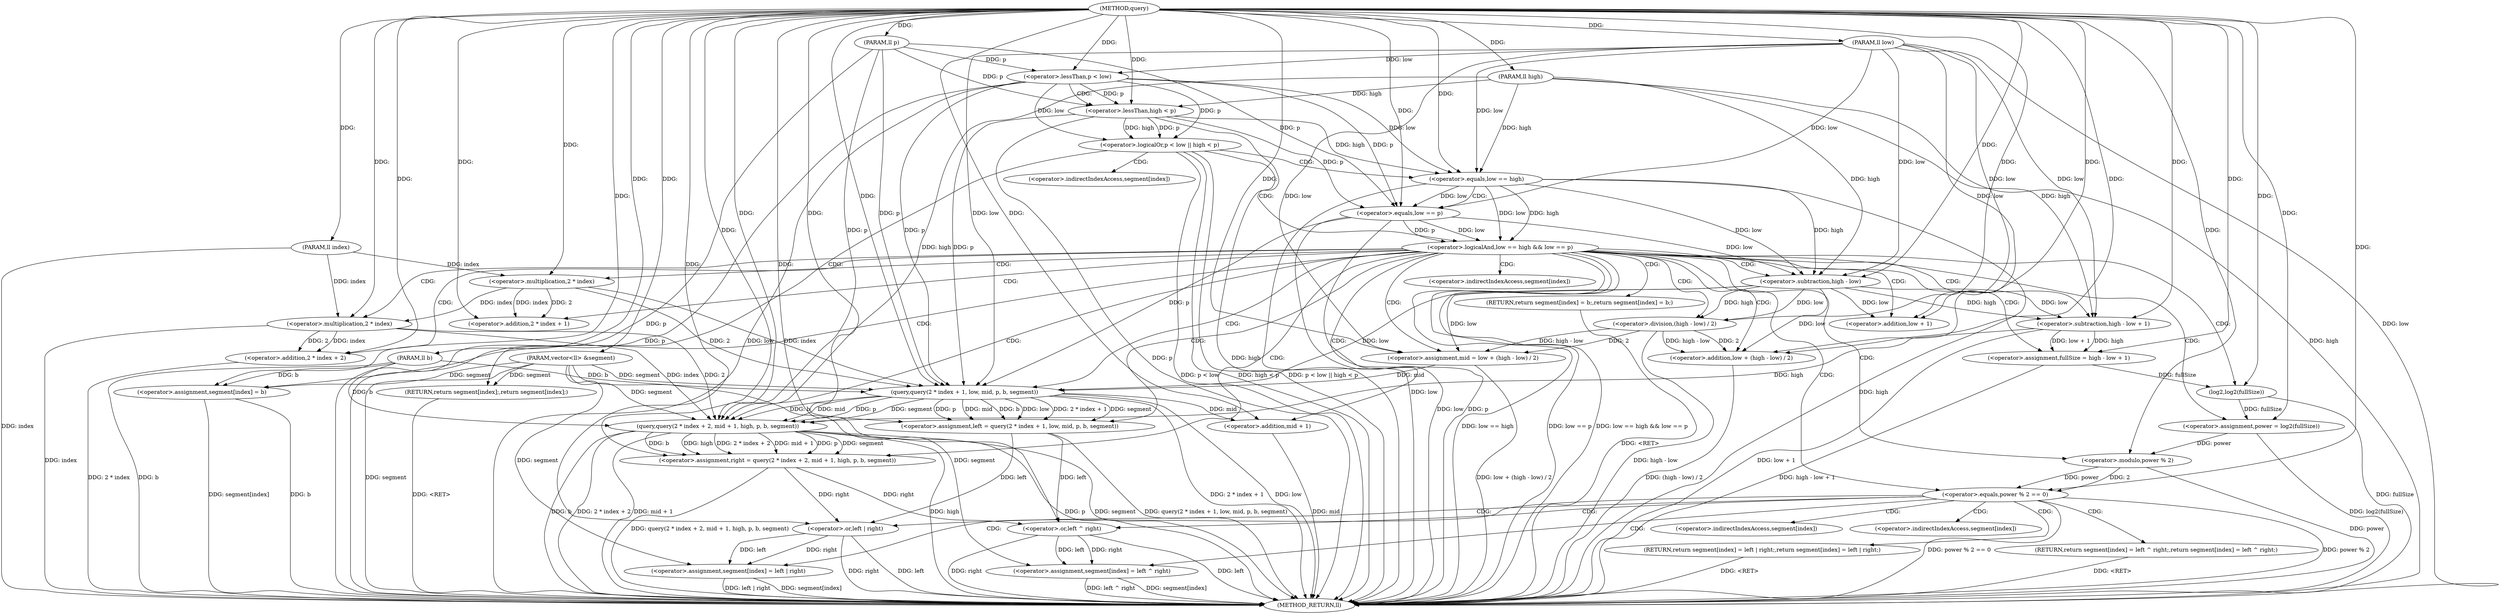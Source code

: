 digraph "query" {  
"1000436" [label = "(METHOD,query)" ]
"1000546" [label = "(METHOD_RETURN,ll)" ]
"1000437" [label = "(PARAM,ll index)" ]
"1000438" [label = "(PARAM,ll low)" ]
"1000439" [label = "(PARAM,ll high)" ]
"1000440" [label = "(PARAM,ll p)" ]
"1000441" [label = "(PARAM,ll b)" ]
"1000442" [label = "(PARAM,vector<ll> &segment)" ]
"1000471" [label = "(<operator>.assignment,mid = low + (high - low) / 2)" ]
"1000481" [label = "(<operator>.assignment,fullSize = high - low + 1)" ]
"1000489" [label = "(<operator>.assignment,power = log2(fullSize))" ]
"1000494" [label = "(<operator>.assignment,left = query(2 * index + 1, low, mid, p, b, segment))" ]
"1000508" [label = "(<operator>.assignment,right = query(2 * index + 2, mid + 1, high, p, b, segment))" ]
"1000445" [label = "(<operator>.logicalOr,p < low || high < p)" ]
"1000452" [label = "(RETURN,return segment[index];,return segment[index];)" ]
"1000457" [label = "(<operator>.logicalAnd,low == high && low == p)" ]
"1000464" [label = "(RETURN,return segment[index] = b;,return segment[index] = b;)" ]
"1000524" [label = "(<operator>.equals,power % 2 == 0)" ]
"1000529" [label = "(RETURN,return segment[index] = left ^ right;,return segment[index] = left ^ right;)" ]
"1000465" [label = "(<operator>.assignment,segment[index] = b)" ]
"1000473" [label = "(<operator>.addition,low + (high - low) / 2)" ]
"1000483" [label = "(<operator>.subtraction,high - low + 1)" ]
"1000491" [label = "(log2,log2(fullSize))" ]
"1000496" [label = "(query,query(2 * index + 1, low, mid, p, b, segment))" ]
"1000510" [label = "(query,query(2 * index + 2, mid + 1, high, p, b, segment))" ]
"1000530" [label = "(<operator>.assignment,segment[index] = left ^ right)" ]
"1000538" [label = "(RETURN,return segment[index] = left | right;,return segment[index] = left | right;)" ]
"1000446" [label = "(<operator>.lessThan,p < low)" ]
"1000449" [label = "(<operator>.lessThan,high < p)" ]
"1000458" [label = "(<operator>.equals,low == high)" ]
"1000461" [label = "(<operator>.equals,low == p)" ]
"1000475" [label = "(<operator>.division,(high - low) / 2)" ]
"1000485" [label = "(<operator>.addition,low + 1)" ]
"1000497" [label = "(<operator>.addition,2 * index + 1)" ]
"1000511" [label = "(<operator>.addition,2 * index + 2)" ]
"1000516" [label = "(<operator>.addition,mid + 1)" ]
"1000525" [label = "(<operator>.modulo,power % 2)" ]
"1000539" [label = "(<operator>.assignment,segment[index] = left | right)" ]
"1000476" [label = "(<operator>.subtraction,high - low)" ]
"1000498" [label = "(<operator>.multiplication,2 * index)" ]
"1000512" [label = "(<operator>.multiplication,2 * index)" ]
"1000534" [label = "(<operator>.or,left ^ right)" ]
"1000543" [label = "(<operator>.or,left | right)" ]
"1000453" [label = "(<operator>.indirectIndexAccess,segment[index])" ]
"1000466" [label = "(<operator>.indirectIndexAccess,segment[index])" ]
"1000531" [label = "(<operator>.indirectIndexAccess,segment[index])" ]
"1000540" [label = "(<operator>.indirectIndexAccess,segment[index])" ]
  "1000437" -> "1000546"  [ label = "DDG: index"] 
  "1000438" -> "1000546"  [ label = "DDG: low"] 
  "1000439" -> "1000546"  [ label = "DDG: high"] 
  "1000440" -> "1000546"  [ label = "DDG: p"] 
  "1000441" -> "1000546"  [ label = "DDG: b"] 
  "1000442" -> "1000546"  [ label = "DDG: segment"] 
  "1000446" -> "1000546"  [ label = "DDG: p"] 
  "1000446" -> "1000546"  [ label = "DDG: low"] 
  "1000445" -> "1000546"  [ label = "DDG: p < low"] 
  "1000449" -> "1000546"  [ label = "DDG: high"] 
  "1000449" -> "1000546"  [ label = "DDG: p"] 
  "1000445" -> "1000546"  [ label = "DDG: high < p"] 
  "1000445" -> "1000546"  [ label = "DDG: p < low || high < p"] 
  "1000458" -> "1000546"  [ label = "DDG: low"] 
  "1000458" -> "1000546"  [ label = "DDG: high"] 
  "1000457" -> "1000546"  [ label = "DDG: low == high"] 
  "1000461" -> "1000546"  [ label = "DDG: low"] 
  "1000461" -> "1000546"  [ label = "DDG: p"] 
  "1000457" -> "1000546"  [ label = "DDG: low == p"] 
  "1000457" -> "1000546"  [ label = "DDG: low == high && low == p"] 
  "1000475" -> "1000546"  [ label = "DDG: high - low"] 
  "1000473" -> "1000546"  [ label = "DDG: (high - low) / 2"] 
  "1000471" -> "1000546"  [ label = "DDG: low + (high - low) / 2"] 
  "1000483" -> "1000546"  [ label = "DDG: low + 1"] 
  "1000481" -> "1000546"  [ label = "DDG: high - low + 1"] 
  "1000491" -> "1000546"  [ label = "DDG: fullSize"] 
  "1000489" -> "1000546"  [ label = "DDG: log2(fullSize)"] 
  "1000496" -> "1000546"  [ label = "DDG: 2 * index + 1"] 
  "1000496" -> "1000546"  [ label = "DDG: low"] 
  "1000494" -> "1000546"  [ label = "DDG: query(2 * index + 1, low, mid, p, b, segment)"] 
  "1000512" -> "1000546"  [ label = "DDG: index"] 
  "1000511" -> "1000546"  [ label = "DDG: 2 * index"] 
  "1000510" -> "1000546"  [ label = "DDG: 2 * index + 2"] 
  "1000516" -> "1000546"  [ label = "DDG: mid"] 
  "1000510" -> "1000546"  [ label = "DDG: mid + 1"] 
  "1000510" -> "1000546"  [ label = "DDG: high"] 
  "1000510" -> "1000546"  [ label = "DDG: p"] 
  "1000510" -> "1000546"  [ label = "DDG: b"] 
  "1000510" -> "1000546"  [ label = "DDG: segment"] 
  "1000508" -> "1000546"  [ label = "DDG: query(2 * index + 2, mid + 1, high, p, b, segment)"] 
  "1000525" -> "1000546"  [ label = "DDG: power"] 
  "1000524" -> "1000546"  [ label = "DDG: power % 2"] 
  "1000524" -> "1000546"  [ label = "DDG: power % 2 == 0"] 
  "1000539" -> "1000546"  [ label = "DDG: segment[index]"] 
  "1000543" -> "1000546"  [ label = "DDG: left"] 
  "1000543" -> "1000546"  [ label = "DDG: right"] 
  "1000539" -> "1000546"  [ label = "DDG: left | right"] 
  "1000530" -> "1000546"  [ label = "DDG: segment[index]"] 
  "1000534" -> "1000546"  [ label = "DDG: left"] 
  "1000534" -> "1000546"  [ label = "DDG: right"] 
  "1000530" -> "1000546"  [ label = "DDG: left ^ right"] 
  "1000465" -> "1000546"  [ label = "DDG: segment[index]"] 
  "1000465" -> "1000546"  [ label = "DDG: b"] 
  "1000452" -> "1000546"  [ label = "DDG: <RET>"] 
  "1000464" -> "1000546"  [ label = "DDG: <RET>"] 
  "1000529" -> "1000546"  [ label = "DDG: <RET>"] 
  "1000538" -> "1000546"  [ label = "DDG: <RET>"] 
  "1000436" -> "1000437"  [ label = "DDG: "] 
  "1000436" -> "1000438"  [ label = "DDG: "] 
  "1000436" -> "1000439"  [ label = "DDG: "] 
  "1000436" -> "1000440"  [ label = "DDG: "] 
  "1000436" -> "1000441"  [ label = "DDG: "] 
  "1000436" -> "1000442"  [ label = "DDG: "] 
  "1000475" -> "1000471"  [ label = "DDG: 2"] 
  "1000475" -> "1000471"  [ label = "DDG: high - low"] 
  "1000476" -> "1000471"  [ label = "DDG: low"] 
  "1000438" -> "1000471"  [ label = "DDG: low"] 
  "1000436" -> "1000471"  [ label = "DDG: "] 
  "1000483" -> "1000481"  [ label = "DDG: high"] 
  "1000483" -> "1000481"  [ label = "DDG: low + 1"] 
  "1000491" -> "1000489"  [ label = "DDG: fullSize"] 
  "1000496" -> "1000494"  [ label = "DDG: p"] 
  "1000496" -> "1000494"  [ label = "DDG: mid"] 
  "1000496" -> "1000494"  [ label = "DDG: b"] 
  "1000496" -> "1000494"  [ label = "DDG: low"] 
  "1000496" -> "1000494"  [ label = "DDG: 2 * index + 1"] 
  "1000496" -> "1000494"  [ label = "DDG: segment"] 
  "1000510" -> "1000508"  [ label = "DDG: 2 * index + 2"] 
  "1000510" -> "1000508"  [ label = "DDG: mid + 1"] 
  "1000510" -> "1000508"  [ label = "DDG: p"] 
  "1000510" -> "1000508"  [ label = "DDG: segment"] 
  "1000510" -> "1000508"  [ label = "DDG: b"] 
  "1000510" -> "1000508"  [ label = "DDG: high"] 
  "1000442" -> "1000452"  [ label = "DDG: segment"] 
  "1000436" -> "1000481"  [ label = "DDG: "] 
  "1000436" -> "1000489"  [ label = "DDG: "] 
  "1000436" -> "1000494"  [ label = "DDG: "] 
  "1000436" -> "1000508"  [ label = "DDG: "] 
  "1000446" -> "1000445"  [ label = "DDG: p"] 
  "1000446" -> "1000445"  [ label = "DDG: low"] 
  "1000449" -> "1000445"  [ label = "DDG: p"] 
  "1000449" -> "1000445"  [ label = "DDG: high"] 
  "1000458" -> "1000457"  [ label = "DDG: low"] 
  "1000458" -> "1000457"  [ label = "DDG: high"] 
  "1000461" -> "1000457"  [ label = "DDG: p"] 
  "1000461" -> "1000457"  [ label = "DDG: low"] 
  "1000441" -> "1000465"  [ label = "DDG: b"] 
  "1000436" -> "1000465"  [ label = "DDG: "] 
  "1000476" -> "1000473"  [ label = "DDG: low"] 
  "1000438" -> "1000473"  [ label = "DDG: low"] 
  "1000436" -> "1000473"  [ label = "DDG: "] 
  "1000475" -> "1000473"  [ label = "DDG: 2"] 
  "1000475" -> "1000473"  [ label = "DDG: high - low"] 
  "1000476" -> "1000483"  [ label = "DDG: high"] 
  "1000439" -> "1000483"  [ label = "DDG: high"] 
  "1000436" -> "1000483"  [ label = "DDG: "] 
  "1000438" -> "1000483"  [ label = "DDG: low"] 
  "1000476" -> "1000483"  [ label = "DDG: low"] 
  "1000481" -> "1000491"  [ label = "DDG: fullSize"] 
  "1000436" -> "1000491"  [ label = "DDG: "] 
  "1000446" -> "1000496"  [ label = "DDG: p"] 
  "1000449" -> "1000496"  [ label = "DDG: p"] 
  "1000461" -> "1000496"  [ label = "DDG: p"] 
  "1000440" -> "1000496"  [ label = "DDG: p"] 
  "1000436" -> "1000496"  [ label = "DDG: "] 
  "1000471" -> "1000496"  [ label = "DDG: mid"] 
  "1000441" -> "1000496"  [ label = "DDG: b"] 
  "1000438" -> "1000496"  [ label = "DDG: low"] 
  "1000476" -> "1000496"  [ label = "DDG: low"] 
  "1000442" -> "1000496"  [ label = "DDG: segment"] 
  "1000498" -> "1000496"  [ label = "DDG: 2"] 
  "1000498" -> "1000496"  [ label = "DDG: index"] 
  "1000496" -> "1000510"  [ label = "DDG: p"] 
  "1000440" -> "1000510"  [ label = "DDG: p"] 
  "1000436" -> "1000510"  [ label = "DDG: "] 
  "1000496" -> "1000510"  [ label = "DDG: segment"] 
  "1000442" -> "1000510"  [ label = "DDG: segment"] 
  "1000496" -> "1000510"  [ label = "DDG: b"] 
  "1000441" -> "1000510"  [ label = "DDG: b"] 
  "1000483" -> "1000510"  [ label = "DDG: high"] 
  "1000439" -> "1000510"  [ label = "DDG: high"] 
  "1000496" -> "1000510"  [ label = "DDG: mid"] 
  "1000512" -> "1000510"  [ label = "DDG: 2"] 
  "1000512" -> "1000510"  [ label = "DDG: index"] 
  "1000525" -> "1000524"  [ label = "DDG: power"] 
  "1000525" -> "1000524"  [ label = "DDG: 2"] 
  "1000436" -> "1000524"  [ label = "DDG: "] 
  "1000534" -> "1000530"  [ label = "DDG: right"] 
  "1000534" -> "1000530"  [ label = "DDG: left"] 
  "1000440" -> "1000446"  [ label = "DDG: p"] 
  "1000436" -> "1000446"  [ label = "DDG: "] 
  "1000438" -> "1000446"  [ label = "DDG: low"] 
  "1000439" -> "1000449"  [ label = "DDG: high"] 
  "1000436" -> "1000449"  [ label = "DDG: "] 
  "1000446" -> "1000449"  [ label = "DDG: p"] 
  "1000440" -> "1000449"  [ label = "DDG: p"] 
  "1000446" -> "1000458"  [ label = "DDG: low"] 
  "1000438" -> "1000458"  [ label = "DDG: low"] 
  "1000436" -> "1000458"  [ label = "DDG: "] 
  "1000449" -> "1000458"  [ label = "DDG: high"] 
  "1000439" -> "1000458"  [ label = "DDG: high"] 
  "1000458" -> "1000461"  [ label = "DDG: low"] 
  "1000438" -> "1000461"  [ label = "DDG: low"] 
  "1000436" -> "1000461"  [ label = "DDG: "] 
  "1000446" -> "1000461"  [ label = "DDG: p"] 
  "1000449" -> "1000461"  [ label = "DDG: p"] 
  "1000440" -> "1000461"  [ label = "DDG: p"] 
  "1000442" -> "1000465"  [ label = "DDG: segment"] 
  "1000476" -> "1000475"  [ label = "DDG: high"] 
  "1000476" -> "1000475"  [ label = "DDG: low"] 
  "1000436" -> "1000475"  [ label = "DDG: "] 
  "1000438" -> "1000485"  [ label = "DDG: low"] 
  "1000436" -> "1000485"  [ label = "DDG: "] 
  "1000476" -> "1000485"  [ label = "DDG: low"] 
  "1000498" -> "1000497"  [ label = "DDG: 2"] 
  "1000498" -> "1000497"  [ label = "DDG: index"] 
  "1000436" -> "1000497"  [ label = "DDG: "] 
  "1000512" -> "1000511"  [ label = "DDG: 2"] 
  "1000512" -> "1000511"  [ label = "DDG: index"] 
  "1000436" -> "1000511"  [ label = "DDG: "] 
  "1000496" -> "1000516"  [ label = "DDG: mid"] 
  "1000436" -> "1000516"  [ label = "DDG: "] 
  "1000489" -> "1000525"  [ label = "DDG: power"] 
  "1000436" -> "1000525"  [ label = "DDG: "] 
  "1000442" -> "1000530"  [ label = "DDG: segment"] 
  "1000543" -> "1000539"  [ label = "DDG: right"] 
  "1000543" -> "1000539"  [ label = "DDG: left"] 
  "1000458" -> "1000476"  [ label = "DDG: high"] 
  "1000439" -> "1000476"  [ label = "DDG: high"] 
  "1000436" -> "1000476"  [ label = "DDG: "] 
  "1000458" -> "1000476"  [ label = "DDG: low"] 
  "1000461" -> "1000476"  [ label = "DDG: low"] 
  "1000438" -> "1000476"  [ label = "DDG: low"] 
  "1000436" -> "1000498"  [ label = "DDG: "] 
  "1000437" -> "1000498"  [ label = "DDG: index"] 
  "1000436" -> "1000512"  [ label = "DDG: "] 
  "1000498" -> "1000512"  [ label = "DDG: index"] 
  "1000437" -> "1000512"  [ label = "DDG: index"] 
  "1000494" -> "1000534"  [ label = "DDG: left"] 
  "1000436" -> "1000534"  [ label = "DDG: "] 
  "1000508" -> "1000534"  [ label = "DDG: right"] 
  "1000442" -> "1000539"  [ label = "DDG: segment"] 
  "1000494" -> "1000543"  [ label = "DDG: left"] 
  "1000436" -> "1000543"  [ label = "DDG: "] 
  "1000508" -> "1000543"  [ label = "DDG: right"] 
  "1000445" -> "1000453"  [ label = "CDG: "] 
  "1000445" -> "1000457"  [ label = "CDG: "] 
  "1000445" -> "1000452"  [ label = "CDG: "] 
  "1000445" -> "1000458"  [ label = "CDG: "] 
  "1000457" -> "1000512"  [ label = "CDG: "] 
  "1000457" -> "1000483"  [ label = "CDG: "] 
  "1000457" -> "1000508"  [ label = "CDG: "] 
  "1000457" -> "1000465"  [ label = "CDG: "] 
  "1000457" -> "1000491"  [ label = "CDG: "] 
  "1000457" -> "1000473"  [ label = "CDG: "] 
  "1000457" -> "1000466"  [ label = "CDG: "] 
  "1000457" -> "1000496"  [ label = "CDG: "] 
  "1000457" -> "1000464"  [ label = "CDG: "] 
  "1000457" -> "1000494"  [ label = "CDG: "] 
  "1000457" -> "1000485"  [ label = "CDG: "] 
  "1000457" -> "1000471"  [ label = "CDG: "] 
  "1000457" -> "1000498"  [ label = "CDG: "] 
  "1000457" -> "1000516"  [ label = "CDG: "] 
  "1000457" -> "1000524"  [ label = "CDG: "] 
  "1000457" -> "1000497"  [ label = "CDG: "] 
  "1000457" -> "1000525"  [ label = "CDG: "] 
  "1000457" -> "1000476"  [ label = "CDG: "] 
  "1000457" -> "1000510"  [ label = "CDG: "] 
  "1000457" -> "1000481"  [ label = "CDG: "] 
  "1000457" -> "1000511"  [ label = "CDG: "] 
  "1000457" -> "1000475"  [ label = "CDG: "] 
  "1000457" -> "1000489"  [ label = "CDG: "] 
  "1000524" -> "1000530"  [ label = "CDG: "] 
  "1000524" -> "1000538"  [ label = "CDG: "] 
  "1000524" -> "1000543"  [ label = "CDG: "] 
  "1000524" -> "1000540"  [ label = "CDG: "] 
  "1000524" -> "1000529"  [ label = "CDG: "] 
  "1000524" -> "1000539"  [ label = "CDG: "] 
  "1000524" -> "1000531"  [ label = "CDG: "] 
  "1000524" -> "1000534"  [ label = "CDG: "] 
  "1000446" -> "1000449"  [ label = "CDG: "] 
  "1000458" -> "1000461"  [ label = "CDG: "] 
}
